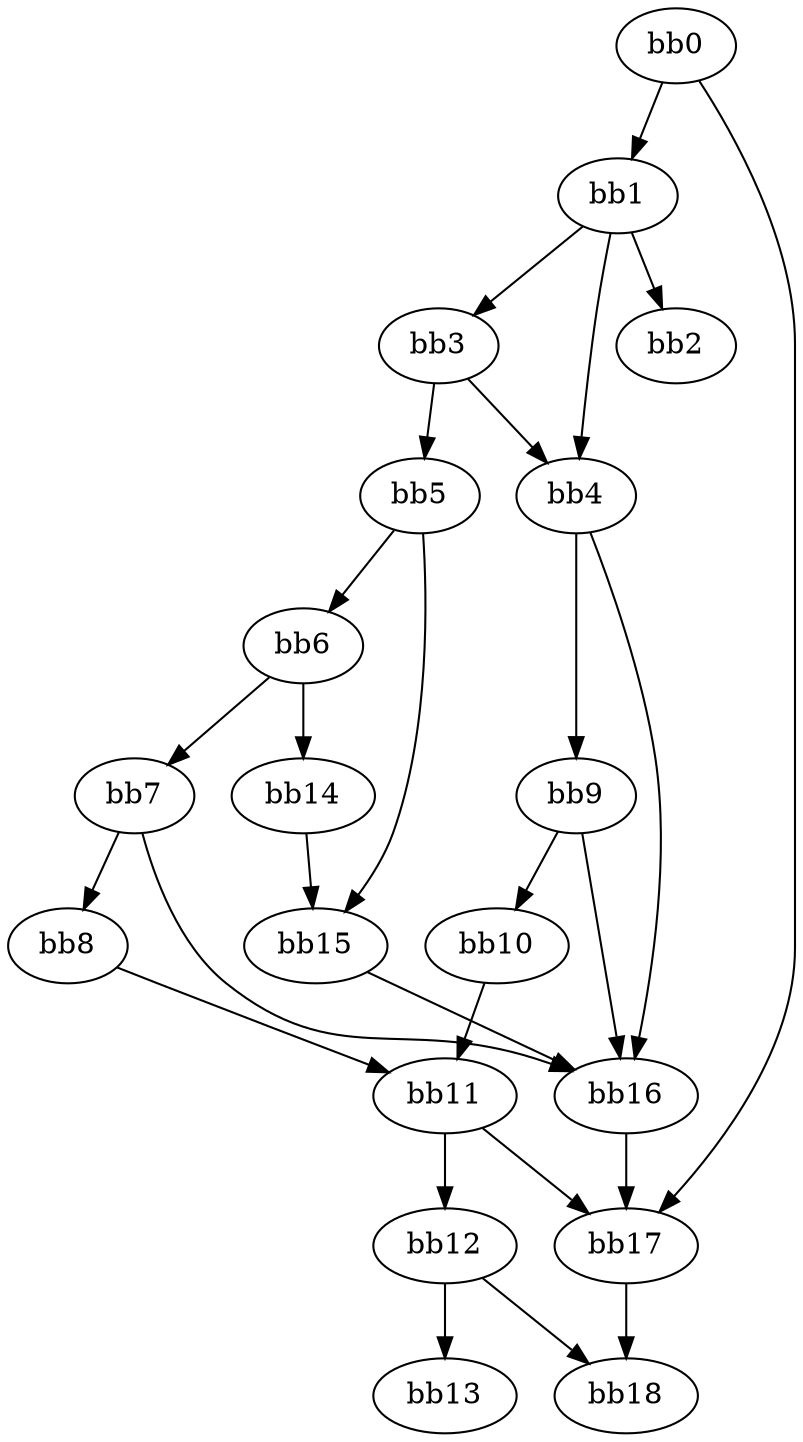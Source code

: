 digraph {
    0 [ label = "bb0\l" ]
    1 [ label = "bb1\l" ]
    2 [ label = "bb2\l" ]
    3 [ label = "bb3\l" ]
    4 [ label = "bb4\l" ]
    5 [ label = "bb5\l" ]
    6 [ label = "bb6\l" ]
    7 [ label = "bb7\l" ]
    8 [ label = "bb8\l" ]
    9 [ label = "bb9\l" ]
    10 [ label = "bb10\l" ]
    11 [ label = "bb11\l" ]
    12 [ label = "bb12\l" ]
    13 [ label = "bb13\l" ]
    14 [ label = "bb14\l" ]
    15 [ label = "bb15\l" ]
    16 [ label = "bb16\l" ]
    17 [ label = "bb17\l" ]
    18 [ label = "bb18\l" ]
    0 -> 1 [ ]
    0 -> 17 [ ]
    1 -> 2 [ ]
    1 -> 3 [ ]
    1 -> 4 [ ]
    3 -> 4 [ ]
    3 -> 5 [ ]
    4 -> 9 [ ]
    4 -> 16 [ ]
    5 -> 6 [ ]
    5 -> 15 [ ]
    6 -> 7 [ ]
    6 -> 14 [ ]
    7 -> 8 [ ]
    7 -> 16 [ ]
    8 -> 11 [ ]
    9 -> 10 [ ]
    9 -> 16 [ ]
    10 -> 11 [ ]
    11 -> 12 [ ]
    11 -> 17 [ ]
    12 -> 13 [ ]
    12 -> 18 [ ]
    14 -> 15 [ ]
    15 -> 16 [ ]
    16 -> 17 [ ]
    17 -> 18 [ ]
}

